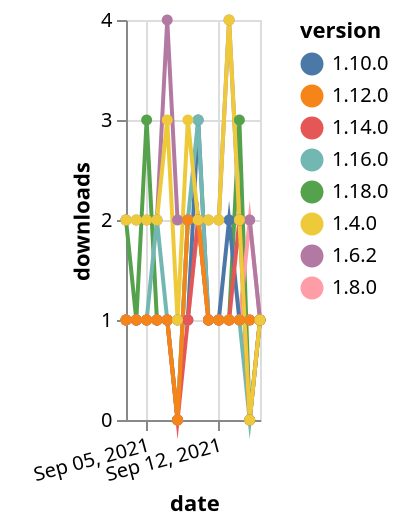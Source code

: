 {"$schema": "https://vega.github.io/schema/vega-lite/v5.json", "description": "A simple bar chart with embedded data.", "data": {"values": [{"date": "2021-09-03", "total": 125, "delta": 2, "version": "1.18.0"}, {"date": "2021-09-04", "total": 126, "delta": 1, "version": "1.18.0"}, {"date": "2021-09-05", "total": 129, "delta": 3, "version": "1.18.0"}, {"date": "2021-09-06", "total": 130, "delta": 1, "version": "1.18.0"}, {"date": "2021-09-07", "total": 131, "delta": 1, "version": "1.18.0"}, {"date": "2021-09-08", "total": 131, "delta": 0, "version": "1.18.0"}, {"date": "2021-09-09", "total": 133, "delta": 2, "version": "1.18.0"}, {"date": "2021-09-10", "total": 135, "delta": 2, "version": "1.18.0"}, {"date": "2021-09-11", "total": 136, "delta": 1, "version": "1.18.0"}, {"date": "2021-09-12", "total": 137, "delta": 1, "version": "1.18.0"}, {"date": "2021-09-13", "total": 138, "delta": 1, "version": "1.18.0"}, {"date": "2021-09-14", "total": 141, "delta": 3, "version": "1.18.0"}, {"date": "2021-09-15", "total": 141, "delta": 0, "version": "1.18.0"}, {"date": "2021-09-16", "total": 142, "delta": 1, "version": "1.18.0"}, {"date": "2021-09-03", "total": 270, "delta": 1, "version": "1.8.0"}, {"date": "2021-09-04", "total": 271, "delta": 1, "version": "1.8.0"}, {"date": "2021-09-05", "total": 272, "delta": 1, "version": "1.8.0"}, {"date": "2021-09-06", "total": 273, "delta": 1, "version": "1.8.0"}, {"date": "2021-09-07", "total": 274, "delta": 1, "version": "1.8.0"}, {"date": "2021-09-08", "total": 275, "delta": 1, "version": "1.8.0"}, {"date": "2021-09-09", "total": 276, "delta": 1, "version": "1.8.0"}, {"date": "2021-09-10", "total": 278, "delta": 2, "version": "1.8.0"}, {"date": "2021-09-11", "total": 279, "delta": 1, "version": "1.8.0"}, {"date": "2021-09-12", "total": 280, "delta": 1, "version": "1.8.0"}, {"date": "2021-09-13", "total": 281, "delta": 1, "version": "1.8.0"}, {"date": "2021-09-14", "total": 282, "delta": 1, "version": "1.8.0"}, {"date": "2021-09-15", "total": 284, "delta": 2, "version": "1.8.0"}, {"date": "2021-09-16", "total": 285, "delta": 1, "version": "1.8.0"}, {"date": "2021-09-03", "total": 215, "delta": 1, "version": "1.10.0"}, {"date": "2021-09-04", "total": 216, "delta": 1, "version": "1.10.0"}, {"date": "2021-09-05", "total": 217, "delta": 1, "version": "1.10.0"}, {"date": "2021-09-06", "total": 218, "delta": 1, "version": "1.10.0"}, {"date": "2021-09-07", "total": 219, "delta": 1, "version": "1.10.0"}, {"date": "2021-09-08", "total": 220, "delta": 1, "version": "1.10.0"}, {"date": "2021-09-09", "total": 221, "delta": 1, "version": "1.10.0"}, {"date": "2021-09-10", "total": 224, "delta": 3, "version": "1.10.0"}, {"date": "2021-09-11", "total": 225, "delta": 1, "version": "1.10.0"}, {"date": "2021-09-12", "total": 226, "delta": 1, "version": "1.10.0"}, {"date": "2021-09-13", "total": 228, "delta": 2, "version": "1.10.0"}, {"date": "2021-09-14", "total": 229, "delta": 1, "version": "1.10.0"}, {"date": "2021-09-15", "total": 230, "delta": 1, "version": "1.10.0"}, {"date": "2021-09-16", "total": 231, "delta": 1, "version": "1.10.0"}, {"date": "2021-09-03", "total": 204, "delta": 1, "version": "1.16.0"}, {"date": "2021-09-04", "total": 205, "delta": 1, "version": "1.16.0"}, {"date": "2021-09-05", "total": 206, "delta": 1, "version": "1.16.0"}, {"date": "2021-09-06", "total": 208, "delta": 2, "version": "1.16.0"}, {"date": "2021-09-07", "total": 209, "delta": 1, "version": "1.16.0"}, {"date": "2021-09-08", "total": 209, "delta": 0, "version": "1.16.0"}, {"date": "2021-09-09", "total": 211, "delta": 2, "version": "1.16.0"}, {"date": "2021-09-10", "total": 214, "delta": 3, "version": "1.16.0"}, {"date": "2021-09-11", "total": 215, "delta": 1, "version": "1.16.0"}, {"date": "2021-09-12", "total": 216, "delta": 1, "version": "1.16.0"}, {"date": "2021-09-13", "total": 217, "delta": 1, "version": "1.16.0"}, {"date": "2021-09-14", "total": 218, "delta": 1, "version": "1.16.0"}, {"date": "2021-09-15", "total": 218, "delta": 0, "version": "1.16.0"}, {"date": "2021-09-16", "total": 219, "delta": 1, "version": "1.16.0"}, {"date": "2021-09-03", "total": 178, "delta": 1, "version": "1.14.0"}, {"date": "2021-09-04", "total": 179, "delta": 1, "version": "1.14.0"}, {"date": "2021-09-05", "total": 180, "delta": 1, "version": "1.14.0"}, {"date": "2021-09-06", "total": 181, "delta": 1, "version": "1.14.0"}, {"date": "2021-09-07", "total": 182, "delta": 1, "version": "1.14.0"}, {"date": "2021-09-08", "total": 182, "delta": 0, "version": "1.14.0"}, {"date": "2021-09-09", "total": 183, "delta": 1, "version": "1.14.0"}, {"date": "2021-09-10", "total": 185, "delta": 2, "version": "1.14.0"}, {"date": "2021-09-11", "total": 186, "delta": 1, "version": "1.14.0"}, {"date": "2021-09-12", "total": 187, "delta": 1, "version": "1.14.0"}, {"date": "2021-09-13", "total": 188, "delta": 1, "version": "1.14.0"}, {"date": "2021-09-14", "total": 190, "delta": 2, "version": "1.14.0"}, {"date": "2021-09-15", "total": 190, "delta": 0, "version": "1.14.0"}, {"date": "2021-09-16", "total": 191, "delta": 1, "version": "1.14.0"}, {"date": "2021-09-03", "total": 2471, "delta": 2, "version": "1.6.2"}, {"date": "2021-09-04", "total": 2473, "delta": 2, "version": "1.6.2"}, {"date": "2021-09-05", "total": 2475, "delta": 2, "version": "1.6.2"}, {"date": "2021-09-06", "total": 2477, "delta": 2, "version": "1.6.2"}, {"date": "2021-09-07", "total": 2481, "delta": 4, "version": "1.6.2"}, {"date": "2021-09-08", "total": 2483, "delta": 2, "version": "1.6.2"}, {"date": "2021-09-09", "total": 2485, "delta": 2, "version": "1.6.2"}, {"date": "2021-09-10", "total": 2487, "delta": 2, "version": "1.6.2"}, {"date": "2021-09-11", "total": 2489, "delta": 2, "version": "1.6.2"}, {"date": "2021-09-12", "total": 2491, "delta": 2, "version": "1.6.2"}, {"date": "2021-09-13", "total": 2495, "delta": 4, "version": "1.6.2"}, {"date": "2021-09-14", "total": 2497, "delta": 2, "version": "1.6.2"}, {"date": "2021-09-15", "total": 2499, "delta": 2, "version": "1.6.2"}, {"date": "2021-09-16", "total": 2500, "delta": 1, "version": "1.6.2"}, {"date": "2021-09-03", "total": 212, "delta": 1, "version": "1.12.0"}, {"date": "2021-09-04", "total": 213, "delta": 1, "version": "1.12.0"}, {"date": "2021-09-05", "total": 214, "delta": 1, "version": "1.12.0"}, {"date": "2021-09-06", "total": 215, "delta": 1, "version": "1.12.0"}, {"date": "2021-09-07", "total": 216, "delta": 1, "version": "1.12.0"}, {"date": "2021-09-08", "total": 216, "delta": 0, "version": "1.12.0"}, {"date": "2021-09-09", "total": 218, "delta": 2, "version": "1.12.0"}, {"date": "2021-09-10", "total": 220, "delta": 2, "version": "1.12.0"}, {"date": "2021-09-11", "total": 221, "delta": 1, "version": "1.12.0"}, {"date": "2021-09-12", "total": 222, "delta": 1, "version": "1.12.0"}, {"date": "2021-09-13", "total": 223, "delta": 1, "version": "1.12.0"}, {"date": "2021-09-14", "total": 224, "delta": 1, "version": "1.12.0"}, {"date": "2021-09-15", "total": 225, "delta": 1, "version": "1.12.0"}, {"date": "2021-09-16", "total": 226, "delta": 1, "version": "1.12.0"}, {"date": "2021-09-03", "total": 2339, "delta": 2, "version": "1.4.0"}, {"date": "2021-09-04", "total": 2341, "delta": 2, "version": "1.4.0"}, {"date": "2021-09-05", "total": 2343, "delta": 2, "version": "1.4.0"}, {"date": "2021-09-06", "total": 2345, "delta": 2, "version": "1.4.0"}, {"date": "2021-09-07", "total": 2348, "delta": 3, "version": "1.4.0"}, {"date": "2021-09-08", "total": 2349, "delta": 1, "version": "1.4.0"}, {"date": "2021-09-09", "total": 2352, "delta": 3, "version": "1.4.0"}, {"date": "2021-09-10", "total": 2354, "delta": 2, "version": "1.4.0"}, {"date": "2021-09-11", "total": 2356, "delta": 2, "version": "1.4.0"}, {"date": "2021-09-12", "total": 2358, "delta": 2, "version": "1.4.0"}, {"date": "2021-09-13", "total": 2362, "delta": 4, "version": "1.4.0"}, {"date": "2021-09-14", "total": 2364, "delta": 2, "version": "1.4.0"}, {"date": "2021-09-15", "total": 2364, "delta": 0, "version": "1.4.0"}, {"date": "2021-09-16", "total": 2365, "delta": 1, "version": "1.4.0"}]}, "width": "container", "mark": {"type": "line", "point": {"filled": true}}, "encoding": {"x": {"field": "date", "type": "temporal", "timeUnit": "yearmonthdate", "title": "date", "axis": {"labelAngle": -15}}, "y": {"field": "delta", "type": "quantitative", "title": "downloads"}, "color": {"field": "version", "type": "nominal"}, "tooltip": {"field": "delta"}}}